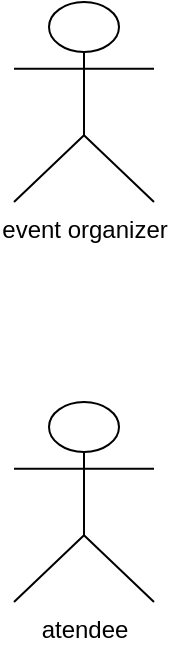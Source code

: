 <mxfile version="24.8.4">
  <diagram name="Page-1" id="Efch1XqYg7ZV5O6ACCU6">
    <mxGraphModel dx="1050" dy="565" grid="1" gridSize="10" guides="1" tooltips="1" connect="1" arrows="1" fold="1" page="1" pageScale="1" pageWidth="850" pageHeight="1100" math="0" shadow="0">
      <root>
        <mxCell id="0" />
        <mxCell id="1" parent="0" />
        <mxCell id="UAlQDy6RC-g5D0KgRkM5-1" value="atendee" style="shape=umlActor;verticalLabelPosition=bottom;verticalAlign=top;html=1;outlineConnect=0;" vertex="1" parent="1">
          <mxGeometry x="150" y="290" width="70" height="100" as="geometry" />
        </mxCell>
        <mxCell id="UAlQDy6RC-g5D0KgRkM5-3" value="event organizer" style="shape=umlActor;verticalLabelPosition=bottom;verticalAlign=top;html=1;outlineConnect=0;" vertex="1" parent="1">
          <mxGeometry x="150" y="90" width="70" height="100" as="geometry" />
        </mxCell>
      </root>
    </mxGraphModel>
  </diagram>
</mxfile>
